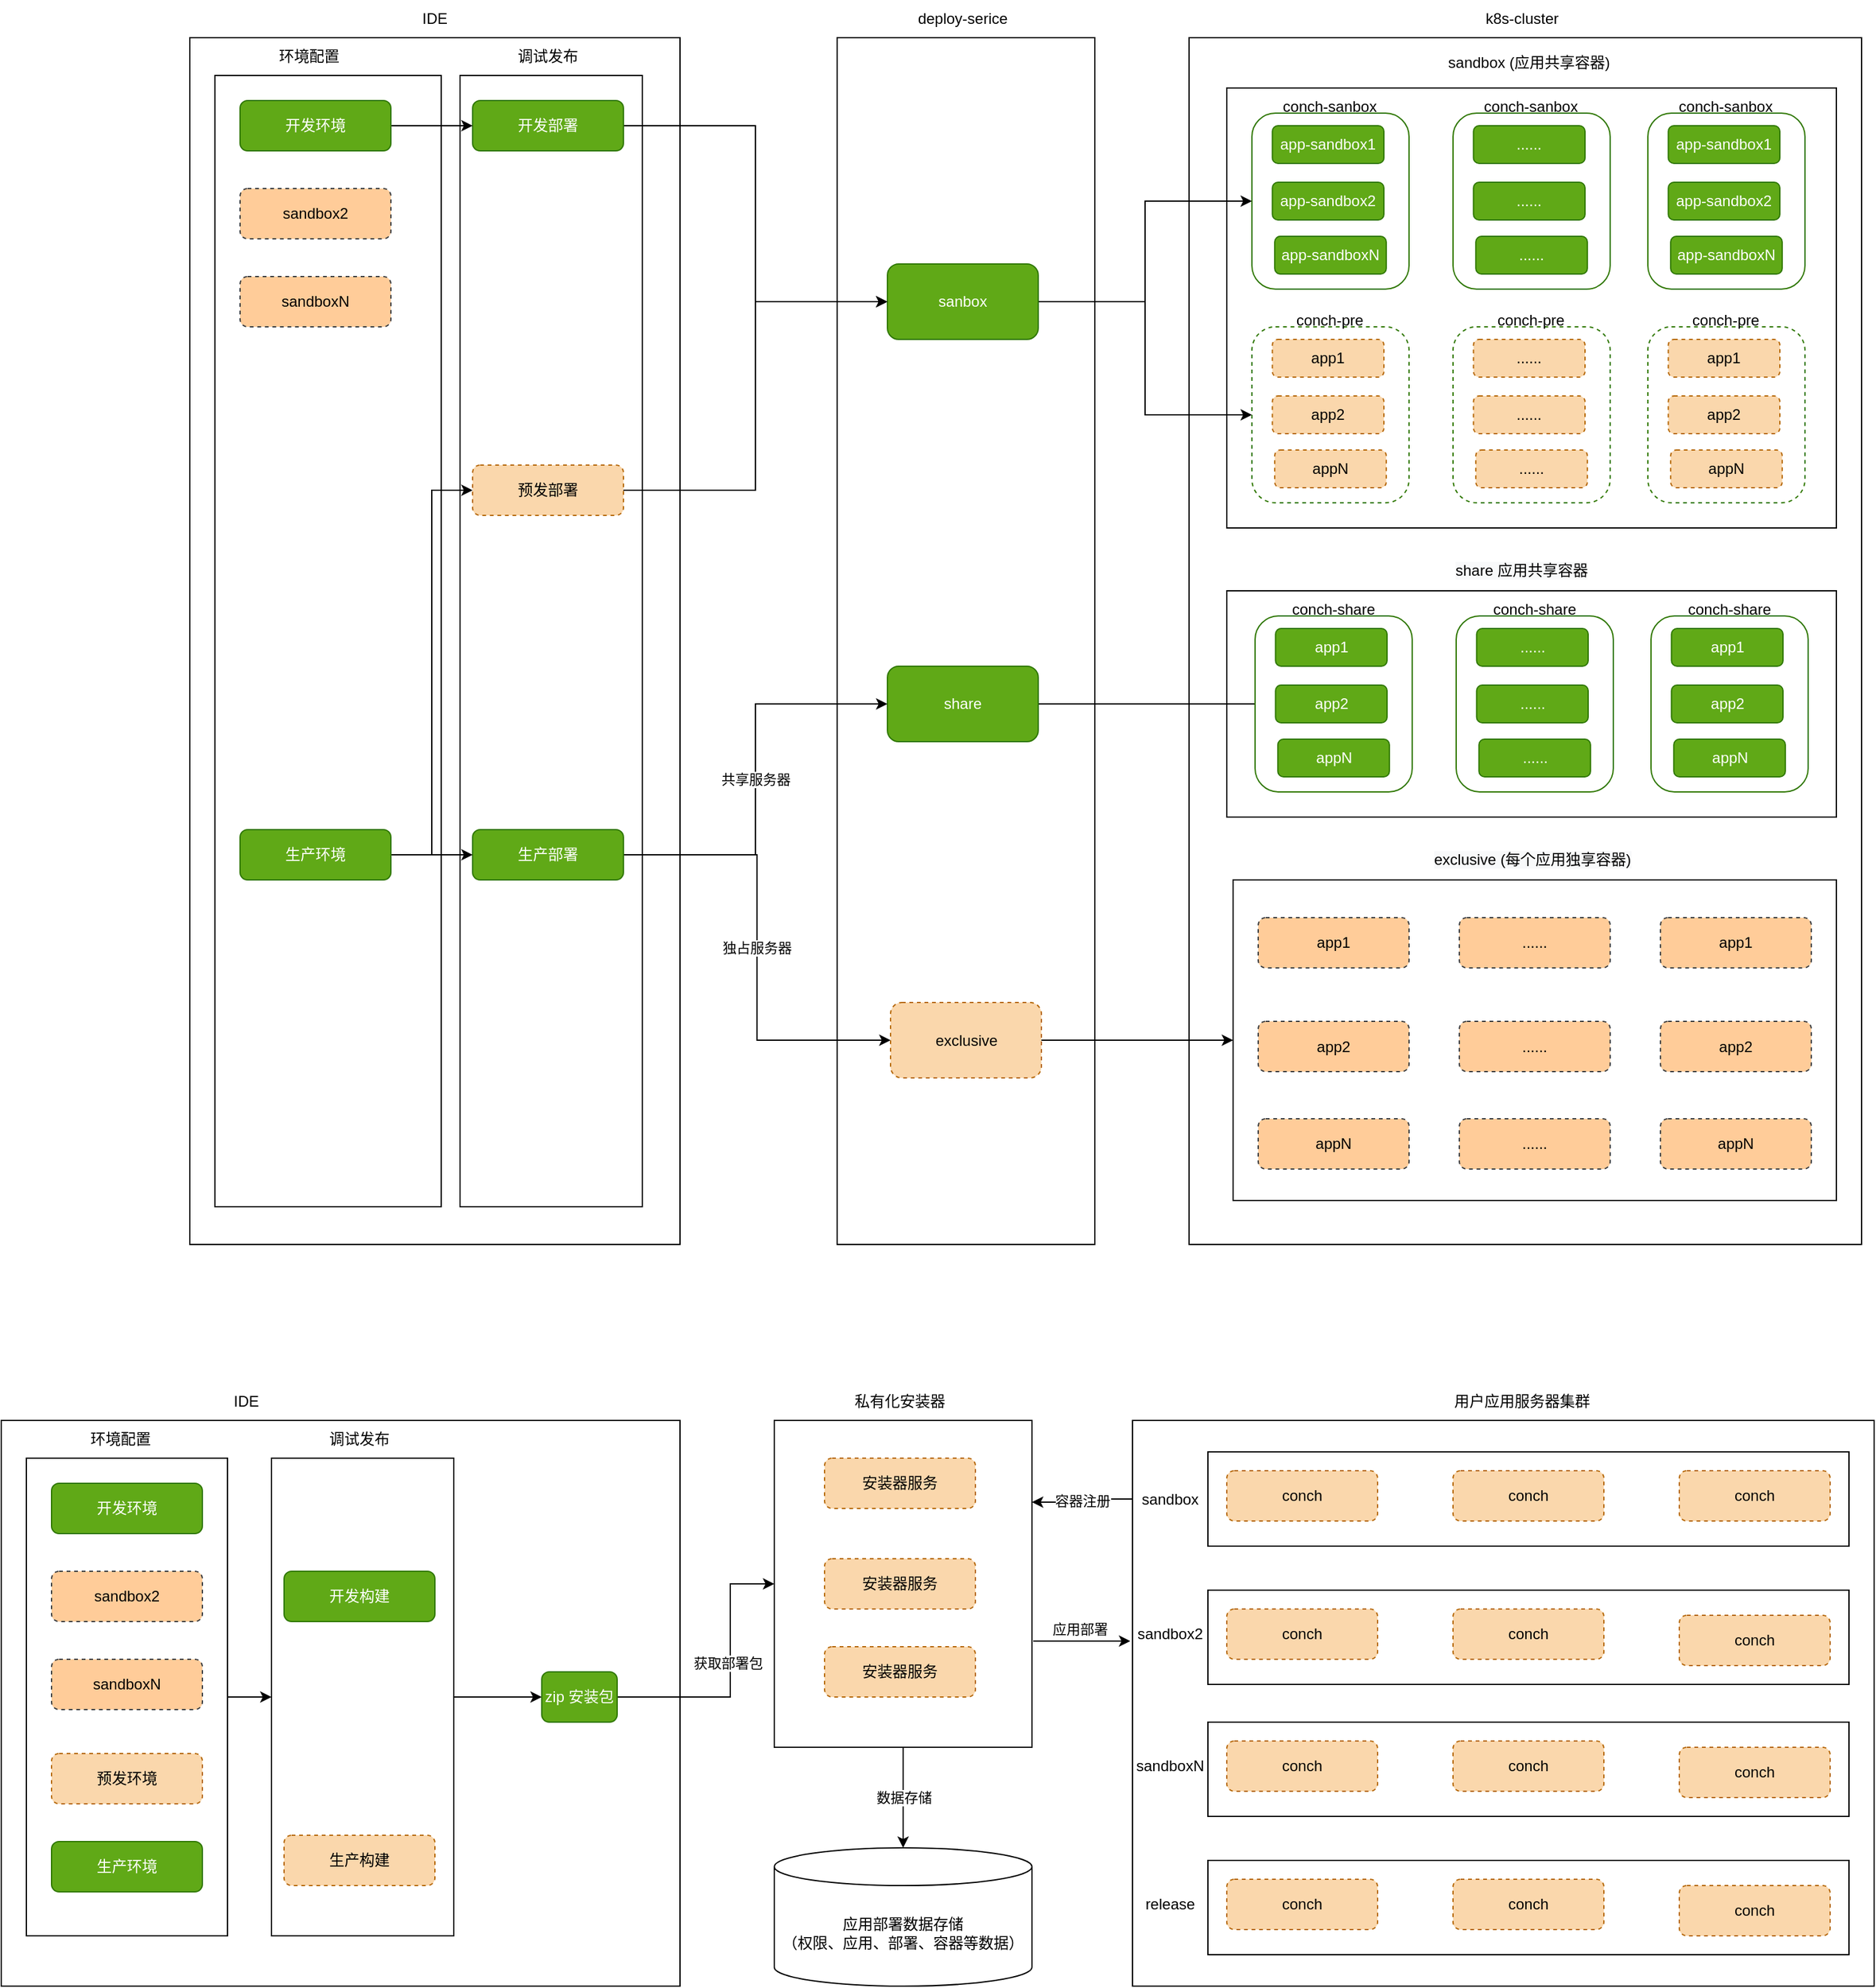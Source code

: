 <mxfile version="17.4.4" type="github">
  <diagram id="JbQxJkkLLPl125m9ytiG" name="第 1 页">
    <mxGraphModel dx="2066" dy="1154" grid="1" gridSize="10" guides="1" tooltips="1" connect="1" arrows="1" fold="1" page="1" pageScale="1" pageWidth="2339" pageHeight="3300" math="0" shadow="0">
      <root>
        <mxCell id="0" />
        <mxCell id="1" parent="0" />
        <mxCell id="aSiUqHWqFGhoxESpsvya-82" value="" style="rounded=0;whiteSpace=wrap;html=1;" vertex="1" parent="1">
          <mxGeometry x="340" y="1240" width="540" height="450" as="geometry" />
        </mxCell>
        <mxCell id="aSiUqHWqFGhoxESpsvya-84" value="" style="rounded=0;whiteSpace=wrap;html=1;" vertex="1" parent="1">
          <mxGeometry x="1240" y="1240" width="590" height="450" as="geometry" />
        </mxCell>
        <mxCell id="aSiUqHWqFGhoxESpsvya-149" value="" style="rounded=0;whiteSpace=wrap;html=1;strokeColor=#000000;" vertex="1" parent="1">
          <mxGeometry x="1300" y="1375" width="510" height="75" as="geometry" />
        </mxCell>
        <mxCell id="aSiUqHWqFGhoxESpsvya-148" value="" style="rounded=0;whiteSpace=wrap;html=1;strokeColor=#000000;" vertex="1" parent="1">
          <mxGeometry x="1300" y="1265" width="510" height="75" as="geometry" />
        </mxCell>
        <mxCell id="aSiUqHWqFGhoxESpsvya-60" value="" style="rounded=0;whiteSpace=wrap;html=1;" vertex="1" parent="1">
          <mxGeometry x="490" y="140" width="390" height="960" as="geometry" />
        </mxCell>
        <mxCell id="aSiUqHWqFGhoxESpsvya-67" value="" style="rounded=0;whiteSpace=wrap;html=1;strokeColor=#000000;" vertex="1" parent="1">
          <mxGeometry x="705" y="170" width="145" height="900" as="geometry" />
        </mxCell>
        <mxCell id="aSiUqHWqFGhoxESpsvya-35" value="" style="rounded=0;whiteSpace=wrap;html=1;" vertex="1" parent="1">
          <mxGeometry x="1285" y="140" width="535" height="960" as="geometry" />
        </mxCell>
        <mxCell id="aSiUqHWqFGhoxESpsvya-4" value="" style="rounded=0;whiteSpace=wrap;html=1;" vertex="1" parent="1">
          <mxGeometry x="1315" y="180" width="485" height="350" as="geometry" />
        </mxCell>
        <mxCell id="aSiUqHWqFGhoxESpsvya-5" value="" style="rounded=0;whiteSpace=wrap;html=1;" vertex="1" parent="1">
          <mxGeometry x="1315" y="580" width="485" height="180" as="geometry" />
        </mxCell>
        <mxCell id="aSiUqHWqFGhoxESpsvya-7" value="" style="rounded=1;whiteSpace=wrap;html=1;fillColor=#FFFFFF;fontColor=#ffffff;strokeColor=#2D7600;" vertex="1" parent="1">
          <mxGeometry x="1335" y="200" width="125" height="140" as="geometry" />
        </mxCell>
        <mxCell id="aSiUqHWqFGhoxESpsvya-22" value="" style="rounded=0;whiteSpace=wrap;html=1;" vertex="1" parent="1">
          <mxGeometry x="1320.02" y="810" width="480" height="255" as="geometry" />
        </mxCell>
        <mxCell id="aSiUqHWqFGhoxESpsvya-23" value="app1" style="rounded=1;whiteSpace=wrap;html=1;fillColor=#ffcc99;strokeColor=#36393d;dashed=1;" vertex="1" parent="1">
          <mxGeometry x="1340.02" y="840" width="120" height="40" as="geometry" />
        </mxCell>
        <mxCell id="aSiUqHWqFGhoxESpsvya-24" value="......" style="rounded=1;whiteSpace=wrap;html=1;fillColor=#ffcc99;strokeColor=#36393d;dashed=1;" vertex="1" parent="1">
          <mxGeometry x="1500.02" y="840" width="120" height="40" as="geometry" />
        </mxCell>
        <mxCell id="aSiUqHWqFGhoxESpsvya-25" value="app1" style="rounded=1;whiteSpace=wrap;html=1;fillColor=#ffcc99;strokeColor=#36393d;dashed=1;" vertex="1" parent="1">
          <mxGeometry x="1660.02" y="840" width="120" height="40" as="geometry" />
        </mxCell>
        <mxCell id="aSiUqHWqFGhoxESpsvya-26" value="app2" style="rounded=1;whiteSpace=wrap;html=1;fillColor=#ffcc99;strokeColor=#36393d;dashed=1;" vertex="1" parent="1">
          <mxGeometry x="1340.02" y="922.5" width="120" height="40" as="geometry" />
        </mxCell>
        <mxCell id="aSiUqHWqFGhoxESpsvya-27" value="......" style="rounded=1;whiteSpace=wrap;html=1;fillColor=#ffcc99;strokeColor=#36393d;dashed=1;" vertex="1" parent="1">
          <mxGeometry x="1500.02" y="922.5" width="120" height="40" as="geometry" />
        </mxCell>
        <mxCell id="aSiUqHWqFGhoxESpsvya-28" value="app2" style="rounded=1;whiteSpace=wrap;html=1;fillColor=#ffcc99;strokeColor=#36393d;dashed=1;" vertex="1" parent="1">
          <mxGeometry x="1660.02" y="922.5" width="120" height="40" as="geometry" />
        </mxCell>
        <mxCell id="aSiUqHWqFGhoxESpsvya-29" value="appN" style="rounded=1;whiteSpace=wrap;html=1;fillColor=#ffcc99;strokeColor=#36393d;dashed=1;" vertex="1" parent="1">
          <mxGeometry x="1340.02" y="1000" width="120" height="40" as="geometry" />
        </mxCell>
        <mxCell id="aSiUqHWqFGhoxESpsvya-30" value="......" style="rounded=1;whiteSpace=wrap;html=1;fillColor=#ffcc99;strokeColor=#36393d;dashed=1;" vertex="1" parent="1">
          <mxGeometry x="1500.02" y="1000" width="120" height="40" as="geometry" />
        </mxCell>
        <mxCell id="aSiUqHWqFGhoxESpsvya-31" value="appN" style="rounded=1;whiteSpace=wrap;html=1;fillColor=#ffcc99;strokeColor=#36393d;dashed=1;" vertex="1" parent="1">
          <mxGeometry x="1660.02" y="1000" width="120" height="40" as="geometry" />
        </mxCell>
        <mxCell id="aSiUqHWqFGhoxESpsvya-32" value="sandbox (应用共享容器)" style="text;html=1;strokeColor=none;fillColor=none;align=center;verticalAlign=middle;whiteSpace=wrap;rounded=0;" vertex="1" parent="1">
          <mxGeometry x="1483.13" y="150" width="145" height="20" as="geometry" />
        </mxCell>
        <mxCell id="aSiUqHWqFGhoxESpsvya-33" value="&lt;span style=&quot;color: rgb(0 , 0 , 0) ; font-family: &amp;#34;helvetica&amp;#34; ; font-size: 12px ; font-style: normal ; font-weight: 400 ; letter-spacing: normal ; text-align: center ; text-indent: 0px ; text-transform: none ; word-spacing: 0px ; background-color: rgb(248 , 249 , 250) ; display: inline ; float: none&quot;&gt;share 应用共享容器&lt;/span&gt;" style="text;whiteSpace=wrap;html=1;" vertex="1" parent="1">
          <mxGeometry x="1495" y="550" width="120" height="30" as="geometry" />
        </mxCell>
        <mxCell id="aSiUqHWqFGhoxESpsvya-34" value="&lt;span style=&quot;color: rgb(0 , 0 , 0) ; font-family: &amp;#34;helvetica&amp;#34; ; font-size: 12px ; font-style: normal ; font-weight: 400 ; letter-spacing: normal ; text-align: center ; text-indent: 0px ; text-transform: none ; word-spacing: 0px ; background-color: rgb(248 , 249 , 250) ; display: inline ; float: none&quot;&gt;exclusive (每个应用独享容器)&lt;/span&gt;" style="text;whiteSpace=wrap;html=1;" vertex="1" parent="1">
          <mxGeometry x="1478.15" y="780" width="159.98" height="20" as="geometry" />
        </mxCell>
        <mxCell id="aSiUqHWqFGhoxESpsvya-37" value="k8s-cluster" style="text;html=1;strokeColor=none;fillColor=none;align=center;verticalAlign=middle;whiteSpace=wrap;rounded=0;" vertex="1" parent="1">
          <mxGeometry x="1500" y="110" width="100" height="30" as="geometry" />
        </mxCell>
        <mxCell id="aSiUqHWqFGhoxESpsvya-38" value="" style="rounded=0;whiteSpace=wrap;html=1;" vertex="1" parent="1">
          <mxGeometry x="1005" y="140" width="205" height="960" as="geometry" />
        </mxCell>
        <mxCell id="aSiUqHWqFGhoxESpsvya-196" style="edgeStyle=orthogonalEdgeStyle;rounded=0;orthogonalLoop=1;jettySize=auto;html=1;exitX=1;exitY=0.5;exitDx=0;exitDy=0;strokeColor=#000000;strokeWidth=1;" edge="1" parent="1" source="aSiUqHWqFGhoxESpsvya-39" target="aSiUqHWqFGhoxESpsvya-7">
          <mxGeometry relative="1" as="geometry" />
        </mxCell>
        <mxCell id="aSiUqHWqFGhoxESpsvya-230" style="edgeStyle=orthogonalEdgeStyle;rounded=0;orthogonalLoop=1;jettySize=auto;html=1;exitX=1;exitY=0.5;exitDx=0;exitDy=0;entryX=0;entryY=0.5;entryDx=0;entryDy=0;strokeColor=#000000;strokeWidth=1;" edge="1" parent="1" source="aSiUqHWqFGhoxESpsvya-39" target="aSiUqHWqFGhoxESpsvya-198">
          <mxGeometry relative="1" as="geometry" />
        </mxCell>
        <mxCell id="aSiUqHWqFGhoxESpsvya-39" value="sanbox" style="rounded=1;whiteSpace=wrap;html=1;fillColor=#60a917;fontColor=#ffffff;strokeColor=#2D7600;" vertex="1" parent="1">
          <mxGeometry x="1045" y="320" width="120" height="60" as="geometry" />
        </mxCell>
        <mxCell id="aSiUqHWqFGhoxESpsvya-229" style="edgeStyle=orthogonalEdgeStyle;rounded=0;orthogonalLoop=1;jettySize=auto;html=1;exitX=1;exitY=0.5;exitDx=0;exitDy=0;entryX=0;entryY=0.5;entryDx=0;entryDy=0;strokeColor=#000000;strokeWidth=1;" edge="1" parent="1" source="aSiUqHWqFGhoxESpsvya-41" target="aSiUqHWqFGhoxESpsvya-215">
          <mxGeometry relative="1" as="geometry" />
        </mxCell>
        <mxCell id="aSiUqHWqFGhoxESpsvya-41" value="share" style="rounded=1;whiteSpace=wrap;html=1;fillColor=#60a917;fontColor=#ffffff;strokeColor=#2D7600;" vertex="1" parent="1">
          <mxGeometry x="1045" y="640" width="120" height="60" as="geometry" />
        </mxCell>
        <mxCell id="aSiUqHWqFGhoxESpsvya-228" style="edgeStyle=orthogonalEdgeStyle;rounded=0;orthogonalLoop=1;jettySize=auto;html=1;exitX=1;exitY=0.5;exitDx=0;exitDy=0;entryX=0;entryY=0.5;entryDx=0;entryDy=0;strokeColor=#000000;strokeWidth=1;" edge="1" parent="1" source="aSiUqHWqFGhoxESpsvya-42" target="aSiUqHWqFGhoxESpsvya-22">
          <mxGeometry relative="1" as="geometry" />
        </mxCell>
        <mxCell id="aSiUqHWqFGhoxESpsvya-42" value="exclusive" style="rounded=1;whiteSpace=wrap;html=1;fillColor=#fad7ac;strokeColor=#b46504;dashed=1;" vertex="1" parent="1">
          <mxGeometry x="1047.5" y="907.5" width="120" height="60" as="geometry" />
        </mxCell>
        <mxCell id="aSiUqHWqFGhoxESpsvya-43" value="deploy-serice" style="text;html=1;strokeColor=none;fillColor=none;align=center;verticalAlign=middle;whiteSpace=wrap;rounded=0;" vertex="1" parent="1">
          <mxGeometry x="1055" y="110" width="100" height="30" as="geometry" />
        </mxCell>
        <mxCell id="aSiUqHWqFGhoxESpsvya-56" style="edgeStyle=orthogonalEdgeStyle;rounded=0;orthogonalLoop=1;jettySize=auto;html=1;exitX=1;exitY=0.5;exitDx=0;exitDy=0;entryX=0;entryY=0.5;entryDx=0;entryDy=0;fillColor=#60a917;strokeColor=#000000;strokeWidth=1;" edge="1" parent="1" source="aSiUqHWqFGhoxESpsvya-50" target="aSiUqHWqFGhoxESpsvya-39">
          <mxGeometry relative="1" as="geometry" />
        </mxCell>
        <mxCell id="aSiUqHWqFGhoxESpsvya-50" value="开发部署" style="rounded=1;whiteSpace=wrap;html=1;fillColor=#60a917;fontColor=#ffffff;strokeColor=#2D7600;" vertex="1" parent="1">
          <mxGeometry x="715" y="190" width="120" height="40" as="geometry" />
        </mxCell>
        <mxCell id="aSiUqHWqFGhoxESpsvya-57" style="edgeStyle=orthogonalEdgeStyle;rounded=0;orthogonalLoop=1;jettySize=auto;html=1;exitX=1;exitY=0.5;exitDx=0;exitDy=0;entryX=0;entryY=0.5;entryDx=0;entryDy=0;strokeColor=#000000;strokeWidth=1;" edge="1" parent="1" source="aSiUqHWqFGhoxESpsvya-53" target="aSiUqHWqFGhoxESpsvya-39">
          <mxGeometry relative="1" as="geometry" />
        </mxCell>
        <mxCell id="aSiUqHWqFGhoxESpsvya-53" value="预发部署" style="rounded=1;whiteSpace=wrap;html=1;fillColor=#fad7ac;strokeColor=#b46504;dashed=1;" vertex="1" parent="1">
          <mxGeometry x="715" y="480" width="120" height="40" as="geometry" />
        </mxCell>
        <mxCell id="aSiUqHWqFGhoxESpsvya-231" value="独占服务器" style="edgeStyle=orthogonalEdgeStyle;rounded=0;orthogonalLoop=1;jettySize=auto;html=1;exitX=1;exitY=0.5;exitDx=0;exitDy=0;entryX=0;entryY=0.5;entryDx=0;entryDy=0;strokeColor=#000000;strokeWidth=1;" edge="1" parent="1" source="aSiUqHWqFGhoxESpsvya-54" target="aSiUqHWqFGhoxESpsvya-42">
          <mxGeometry relative="1" as="geometry" />
        </mxCell>
        <mxCell id="aSiUqHWqFGhoxESpsvya-232" value="共享服务器" style="edgeStyle=orthogonalEdgeStyle;rounded=0;orthogonalLoop=1;jettySize=auto;html=1;exitX=1;exitY=0.5;exitDx=0;exitDy=0;entryX=0;entryY=0.5;entryDx=0;entryDy=0;strokeColor=#000000;strokeWidth=1;" edge="1" parent="1" source="aSiUqHWqFGhoxESpsvya-54" target="aSiUqHWqFGhoxESpsvya-41">
          <mxGeometry relative="1" as="geometry" />
        </mxCell>
        <mxCell id="aSiUqHWqFGhoxESpsvya-54" value="生产部署" style="rounded=1;whiteSpace=wrap;html=1;fillColor=#60a917;fontColor=#ffffff;strokeColor=#2D7600;" vertex="1" parent="1">
          <mxGeometry x="715" y="770" width="120" height="40" as="geometry" />
        </mxCell>
        <mxCell id="aSiUqHWqFGhoxESpsvya-61" value="IDE" style="text;html=1;strokeColor=none;fillColor=none;align=center;verticalAlign=middle;whiteSpace=wrap;rounded=0;" vertex="1" parent="1">
          <mxGeometry x="635" y="110" width="100" height="30" as="geometry" />
        </mxCell>
        <mxCell id="aSiUqHWqFGhoxESpsvya-68" value="" style="rounded=0;whiteSpace=wrap;html=1;strokeColor=#000000;" vertex="1" parent="1">
          <mxGeometry x="510" y="170" width="180" height="900" as="geometry" />
        </mxCell>
        <mxCell id="aSiUqHWqFGhoxESpsvya-235" style="edgeStyle=orthogonalEdgeStyle;rounded=0;orthogonalLoop=1;jettySize=auto;html=1;exitX=1;exitY=0.5;exitDx=0;exitDy=0;entryX=0;entryY=0.5;entryDx=0;entryDy=0;strokeColor=#000000;strokeWidth=1;" edge="1" parent="1" source="aSiUqHWqFGhoxESpsvya-69" target="aSiUqHWqFGhoxESpsvya-50">
          <mxGeometry relative="1" as="geometry" />
        </mxCell>
        <mxCell id="aSiUqHWqFGhoxESpsvya-69" value="开发环境" style="rounded=1;whiteSpace=wrap;html=1;fillColor=#60a917;fontColor=#ffffff;strokeColor=#2D7600;" vertex="1" parent="1">
          <mxGeometry x="530" y="190" width="120" height="40" as="geometry" />
        </mxCell>
        <mxCell id="aSiUqHWqFGhoxESpsvya-70" value="sandbox2" style="rounded=1;whiteSpace=wrap;html=1;dashed=1;fillColor=#ffcc99;strokeColor=#36393d;" vertex="1" parent="1">
          <mxGeometry x="530" y="260" width="120" height="40" as="geometry" />
        </mxCell>
        <mxCell id="aSiUqHWqFGhoxESpsvya-72" value="sandboxN" style="rounded=1;whiteSpace=wrap;html=1;dashed=1;fillColor=#ffcc99;strokeColor=#36393d;" vertex="1" parent="1">
          <mxGeometry x="530" y="330" width="120" height="40" as="geometry" />
        </mxCell>
        <mxCell id="aSiUqHWqFGhoxESpsvya-73" value="环境配置" style="text;html=1;strokeColor=none;fillColor=none;align=center;verticalAlign=middle;whiteSpace=wrap;rounded=0;" vertex="1" parent="1">
          <mxGeometry x="555" y="140" width="60" height="30" as="geometry" />
        </mxCell>
        <mxCell id="aSiUqHWqFGhoxESpsvya-74" value="调试发布" style="text;html=1;strokeColor=none;fillColor=none;align=center;verticalAlign=middle;whiteSpace=wrap;rounded=0;" vertex="1" parent="1">
          <mxGeometry x="745" y="140" width="60" height="30" as="geometry" />
        </mxCell>
        <mxCell id="aSiUqHWqFGhoxESpsvya-233" style="edgeStyle=orthogonalEdgeStyle;rounded=0;orthogonalLoop=1;jettySize=auto;html=1;exitX=1;exitY=0.5;exitDx=0;exitDy=0;strokeColor=#000000;strokeWidth=1;" edge="1" parent="1" source="aSiUqHWqFGhoxESpsvya-76" target="aSiUqHWqFGhoxESpsvya-54">
          <mxGeometry relative="1" as="geometry" />
        </mxCell>
        <mxCell id="aSiUqHWqFGhoxESpsvya-239" style="edgeStyle=orthogonalEdgeStyle;rounded=0;orthogonalLoop=1;jettySize=auto;html=1;exitX=1;exitY=0.5;exitDx=0;exitDy=0;entryX=0;entryY=0.5;entryDx=0;entryDy=0;strokeColor=#000000;strokeWidth=1;" edge="1" parent="1" source="aSiUqHWqFGhoxESpsvya-76" target="aSiUqHWqFGhoxESpsvya-53">
          <mxGeometry relative="1" as="geometry" />
        </mxCell>
        <mxCell id="aSiUqHWqFGhoxESpsvya-76" value="生产环境" style="rounded=1;whiteSpace=wrap;html=1;fillColor=#60a917;fontColor=#ffffff;strokeColor=#2D7600;" vertex="1" parent="1">
          <mxGeometry x="530" y="770" width="120" height="40" as="geometry" />
        </mxCell>
        <mxCell id="aSiUqHWqFGhoxESpsvya-160" style="edgeStyle=orthogonalEdgeStyle;rounded=0;orthogonalLoop=1;jettySize=auto;html=1;exitX=1;exitY=0.5;exitDx=0;exitDy=0;strokeColor=#000000;strokeWidth=1;" edge="1" parent="1" source="aSiUqHWqFGhoxESpsvya-177" target="aSiUqHWqFGhoxESpsvya-113">
          <mxGeometry relative="1" as="geometry">
            <Array as="points">
              <mxPoint x="920" y="1460" />
              <mxPoint x="920" y="1370" />
            </Array>
          </mxGeometry>
        </mxCell>
        <mxCell id="aSiUqHWqFGhoxESpsvya-161" value="获取部署包" style="edgeLabel;html=1;align=center;verticalAlign=middle;resizable=0;points=[];" vertex="1" connectable="0" parent="aSiUqHWqFGhoxESpsvya-160">
          <mxGeometry x="0.103" y="3" relative="1" as="geometry">
            <mxPoint x="1" y="1" as="offset" />
          </mxGeometry>
        </mxCell>
        <mxCell id="aSiUqHWqFGhoxESpsvya-178" style="edgeStyle=orthogonalEdgeStyle;rounded=0;orthogonalLoop=1;jettySize=auto;html=1;exitX=1;exitY=0.5;exitDx=0;exitDy=0;entryX=0;entryY=0.5;entryDx=0;entryDy=0;strokeColor=#000000;strokeWidth=1;" edge="1" parent="1" source="aSiUqHWqFGhoxESpsvya-83" target="aSiUqHWqFGhoxESpsvya-177">
          <mxGeometry relative="1" as="geometry" />
        </mxCell>
        <mxCell id="aSiUqHWqFGhoxESpsvya-83" value="" style="rounded=0;whiteSpace=wrap;html=1;strokeColor=#000000;" vertex="1" parent="1">
          <mxGeometry x="555" y="1270" width="145" height="380" as="geometry" />
        </mxCell>
        <mxCell id="aSiUqHWqFGhoxESpsvya-112" value="用户应用服务器集群" style="text;html=1;strokeColor=none;fillColor=none;align=center;verticalAlign=middle;whiteSpace=wrap;rounded=0;" vertex="1" parent="1">
          <mxGeometry x="1490" y="1210" width="120" height="30" as="geometry" />
        </mxCell>
        <mxCell id="aSiUqHWqFGhoxESpsvya-157" style="edgeStyle=orthogonalEdgeStyle;rounded=0;orthogonalLoop=1;jettySize=auto;html=1;entryX=-0.003;entryY=0.39;entryDx=0;entryDy=0;entryPerimeter=0;strokeColor=#000000;strokeWidth=1;exitX=1.005;exitY=0.675;exitDx=0;exitDy=0;exitPerimeter=0;" edge="1" parent="1" source="aSiUqHWqFGhoxESpsvya-113" target="aSiUqHWqFGhoxESpsvya-84">
          <mxGeometry relative="1" as="geometry">
            <mxPoint x="1170" y="1416" as="sourcePoint" />
          </mxGeometry>
        </mxCell>
        <mxCell id="aSiUqHWqFGhoxESpsvya-158" value="应用部署" style="edgeLabel;html=1;align=center;verticalAlign=middle;resizable=0;points=[];" vertex="1" connectable="0" parent="aSiUqHWqFGhoxESpsvya-157">
          <mxGeometry x="-0.054" y="1" relative="1" as="geometry">
            <mxPoint y="-9" as="offset" />
          </mxGeometry>
        </mxCell>
        <mxCell id="aSiUqHWqFGhoxESpsvya-159" value="数据存储" style="edgeStyle=orthogonalEdgeStyle;rounded=0;orthogonalLoop=1;jettySize=auto;html=1;exitX=0.5;exitY=1;exitDx=0;exitDy=0;strokeColor=#000000;strokeWidth=1;" edge="1" parent="1" source="aSiUqHWqFGhoxESpsvya-113" target="aSiUqHWqFGhoxESpsvya-152">
          <mxGeometry relative="1" as="geometry" />
        </mxCell>
        <mxCell id="aSiUqHWqFGhoxESpsvya-113" value="" style="rounded=0;whiteSpace=wrap;html=1;" vertex="1" parent="1">
          <mxGeometry x="955" y="1240" width="205" height="260" as="geometry" />
        </mxCell>
        <mxCell id="aSiUqHWqFGhoxESpsvya-121" value="私有化安装器" style="text;html=1;strokeColor=none;fillColor=none;align=center;verticalAlign=middle;whiteSpace=wrap;rounded=0;" vertex="1" parent="1">
          <mxGeometry x="1005" y="1210" width="100" height="30" as="geometry" />
        </mxCell>
        <mxCell id="aSiUqHWqFGhoxESpsvya-123" value="开发构建" style="rounded=1;whiteSpace=wrap;html=1;fillColor=#60a917;fontColor=#ffffff;strokeColor=#2D7600;" vertex="1" parent="1">
          <mxGeometry x="565" y="1360" width="120" height="40" as="geometry" />
        </mxCell>
        <mxCell id="aSiUqHWqFGhoxESpsvya-125" value="生产构建" style="rounded=1;whiteSpace=wrap;html=1;fillColor=#fad7ac;strokeColor=#b46504;dashed=1;" vertex="1" parent="1">
          <mxGeometry x="565" y="1570" width="120" height="40" as="geometry" />
        </mxCell>
        <mxCell id="aSiUqHWqFGhoxESpsvya-131" value="IDE" style="text;html=1;strokeColor=none;fillColor=none;align=center;verticalAlign=middle;whiteSpace=wrap;rounded=0;" vertex="1" parent="1">
          <mxGeometry x="485" y="1210" width="100" height="30" as="geometry" />
        </mxCell>
        <mxCell id="aSiUqHWqFGhoxESpsvya-132" style="edgeStyle=orthogonalEdgeStyle;rounded=0;orthogonalLoop=1;jettySize=auto;html=1;exitX=1;exitY=0.5;exitDx=0;exitDy=0;entryX=0;entryY=0.5;entryDx=0;entryDy=0;strokeColor=#000000;strokeWidth=1;" edge="1" parent="1" source="aSiUqHWqFGhoxESpsvya-133" target="aSiUqHWqFGhoxESpsvya-83">
          <mxGeometry relative="1" as="geometry" />
        </mxCell>
        <mxCell id="aSiUqHWqFGhoxESpsvya-133" value="" style="rounded=0;whiteSpace=wrap;html=1;strokeColor=#000000;" vertex="1" parent="1">
          <mxGeometry x="360" y="1270" width="160" height="380" as="geometry" />
        </mxCell>
        <mxCell id="aSiUqHWqFGhoxESpsvya-134" value="开发环境" style="rounded=1;whiteSpace=wrap;html=1;fillColor=#60a917;fontColor=#ffffff;strokeColor=#2D7600;" vertex="1" parent="1">
          <mxGeometry x="380" y="1290" width="120" height="40" as="geometry" />
        </mxCell>
        <mxCell id="aSiUqHWqFGhoxESpsvya-135" value="sandbox2" style="rounded=1;whiteSpace=wrap;html=1;dashed=1;fillColor=#ffcc99;strokeColor=#36393d;" vertex="1" parent="1">
          <mxGeometry x="380" y="1360" width="120" height="40" as="geometry" />
        </mxCell>
        <mxCell id="aSiUqHWqFGhoxESpsvya-136" value="sandboxN" style="rounded=1;whiteSpace=wrap;html=1;dashed=1;fillColor=#ffcc99;strokeColor=#36393d;" vertex="1" parent="1">
          <mxGeometry x="380" y="1430" width="120" height="40" as="geometry" />
        </mxCell>
        <mxCell id="aSiUqHWqFGhoxESpsvya-137" value="环境配置" style="text;html=1;strokeColor=none;fillColor=none;align=center;verticalAlign=middle;whiteSpace=wrap;rounded=0;" vertex="1" parent="1">
          <mxGeometry x="405" y="1240" width="60" height="30" as="geometry" />
        </mxCell>
        <mxCell id="aSiUqHWqFGhoxESpsvya-138" value="调试发布" style="text;html=1;strokeColor=none;fillColor=none;align=center;verticalAlign=middle;whiteSpace=wrap;rounded=0;" vertex="1" parent="1">
          <mxGeometry x="595" y="1240" width="60" height="30" as="geometry" />
        </mxCell>
        <mxCell id="aSiUqHWqFGhoxESpsvya-139" value="预发环境" style="rounded=1;whiteSpace=wrap;html=1;fillColor=#fad7ac;strokeColor=#b46504;dashed=1;" vertex="1" parent="1">
          <mxGeometry x="380" y="1505" width="120" height="40" as="geometry" />
        </mxCell>
        <mxCell id="aSiUqHWqFGhoxESpsvya-141" value="conch" style="rounded=1;whiteSpace=wrap;html=1;fillColor=#fad7ac;strokeColor=#b46504;dashed=1;" vertex="1" parent="1">
          <mxGeometry x="1675" y="1280" width="120" height="40" as="geometry" />
        </mxCell>
        <mxCell id="aSiUqHWqFGhoxESpsvya-142" value="conch" style="rounded=1;whiteSpace=wrap;html=1;fillColor=#fad7ac;strokeColor=#b46504;dashed=1;" vertex="1" parent="1">
          <mxGeometry x="1315" y="1390" width="120" height="40" as="geometry" />
        </mxCell>
        <mxCell id="aSiUqHWqFGhoxESpsvya-143" value="conch" style="rounded=1;whiteSpace=wrap;html=1;fillColor=#fad7ac;strokeColor=#b46504;dashed=1;" vertex="1" parent="1">
          <mxGeometry x="1495" y="1390" width="120" height="40" as="geometry" />
        </mxCell>
        <mxCell id="aSiUqHWqFGhoxESpsvya-144" value="conch" style="rounded=1;whiteSpace=wrap;html=1;fillColor=#fad7ac;strokeColor=#b46504;dashed=1;" vertex="1" parent="1">
          <mxGeometry x="1315" y="1280" width="120" height="40" as="geometry" />
        </mxCell>
        <mxCell id="aSiUqHWqFGhoxESpsvya-145" value="conch" style="rounded=1;whiteSpace=wrap;html=1;fillColor=#fad7ac;strokeColor=#b46504;dashed=1;" vertex="1" parent="1">
          <mxGeometry x="1495" y="1280" width="120" height="40" as="geometry" />
        </mxCell>
        <mxCell id="aSiUqHWqFGhoxESpsvya-147" value="生产环境" style="rounded=1;whiteSpace=wrap;html=1;fillColor=#60a917;fontColor=#ffffff;strokeColor=#2D7600;" vertex="1" parent="1">
          <mxGeometry x="380" y="1575" width="120" height="40" as="geometry" />
        </mxCell>
        <mxCell id="aSiUqHWqFGhoxESpsvya-156" value="容器注册" style="edgeStyle=orthogonalEdgeStyle;rounded=0;orthogonalLoop=1;jettySize=auto;html=1;exitX=0;exitY=0.5;exitDx=0;exitDy=0;entryX=1;entryY=0.25;entryDx=0;entryDy=0;strokeColor=#000000;strokeWidth=1;" edge="1" parent="1" source="aSiUqHWqFGhoxESpsvya-150" target="aSiUqHWqFGhoxESpsvya-113">
          <mxGeometry relative="1" as="geometry" />
        </mxCell>
        <mxCell id="aSiUqHWqFGhoxESpsvya-150" value="sandbox" style="text;html=1;strokeColor=none;fillColor=none;align=center;verticalAlign=middle;whiteSpace=wrap;rounded=0;" vertex="1" parent="1">
          <mxGeometry x="1240" y="1287.5" width="60" height="30" as="geometry" />
        </mxCell>
        <mxCell id="aSiUqHWqFGhoxESpsvya-151" value="sandbox2" style="text;html=1;strokeColor=none;fillColor=none;align=center;verticalAlign=middle;whiteSpace=wrap;rounded=0;" vertex="1" parent="1">
          <mxGeometry x="1240" y="1395" width="60" height="30" as="geometry" />
        </mxCell>
        <mxCell id="aSiUqHWqFGhoxESpsvya-152" value="应用部署数据存储&lt;br&gt;（权限、应用、部署、容器等数据）" style="shape=cylinder3;whiteSpace=wrap;html=1;boundedLbl=1;backgroundOutline=1;size=15;strokeColor=#000000;" vertex="1" parent="1">
          <mxGeometry x="955" y="1580" width="205" height="110" as="geometry" />
        </mxCell>
        <mxCell id="aSiUqHWqFGhoxESpsvya-163" value="安装器服务" style="rounded=1;whiteSpace=wrap;html=1;fillColor=#fad7ac;strokeColor=#b46504;dashed=1;" vertex="1" parent="1">
          <mxGeometry x="995" y="1270" width="120" height="40" as="geometry" />
        </mxCell>
        <mxCell id="aSiUqHWqFGhoxESpsvya-164" value="安装器服务" style="rounded=1;whiteSpace=wrap;html=1;fillColor=#fad7ac;strokeColor=#b46504;dashed=1;" vertex="1" parent="1">
          <mxGeometry x="995" y="1350" width="120" height="40" as="geometry" />
        </mxCell>
        <mxCell id="aSiUqHWqFGhoxESpsvya-165" value="安装器服务" style="rounded=1;whiteSpace=wrap;html=1;fillColor=#fad7ac;strokeColor=#b46504;dashed=1;" vertex="1" parent="1">
          <mxGeometry x="995" y="1420" width="120" height="40" as="geometry" />
        </mxCell>
        <mxCell id="aSiUqHWqFGhoxESpsvya-166" value="conch" style="rounded=1;whiteSpace=wrap;html=1;fillColor=#fad7ac;strokeColor=#b46504;dashed=1;" vertex="1" parent="1">
          <mxGeometry x="1675" y="1395" width="120" height="40" as="geometry" />
        </mxCell>
        <mxCell id="aSiUqHWqFGhoxESpsvya-167" value="" style="rounded=0;whiteSpace=wrap;html=1;strokeColor=#000000;" vertex="1" parent="1">
          <mxGeometry x="1300" y="1480" width="510" height="75" as="geometry" />
        </mxCell>
        <mxCell id="aSiUqHWqFGhoxESpsvya-168" value="conch" style="rounded=1;whiteSpace=wrap;html=1;fillColor=#fad7ac;strokeColor=#b46504;dashed=1;" vertex="1" parent="1">
          <mxGeometry x="1315" y="1495" width="120" height="40" as="geometry" />
        </mxCell>
        <mxCell id="aSiUqHWqFGhoxESpsvya-169" value="conch" style="rounded=1;whiteSpace=wrap;html=1;fillColor=#fad7ac;strokeColor=#b46504;dashed=1;" vertex="1" parent="1">
          <mxGeometry x="1495" y="1495" width="120" height="40" as="geometry" />
        </mxCell>
        <mxCell id="aSiUqHWqFGhoxESpsvya-170" value="sandboxN" style="text;html=1;strokeColor=none;fillColor=none;align=center;verticalAlign=middle;whiteSpace=wrap;rounded=0;" vertex="1" parent="1">
          <mxGeometry x="1240" y="1500" width="60" height="30" as="geometry" />
        </mxCell>
        <mxCell id="aSiUqHWqFGhoxESpsvya-171" value="conch" style="rounded=1;whiteSpace=wrap;html=1;fillColor=#fad7ac;strokeColor=#b46504;dashed=1;" vertex="1" parent="1">
          <mxGeometry x="1675" y="1500" width="120" height="40" as="geometry" />
        </mxCell>
        <mxCell id="aSiUqHWqFGhoxESpsvya-172" value="" style="rounded=0;whiteSpace=wrap;html=1;strokeColor=#000000;" vertex="1" parent="1">
          <mxGeometry x="1300" y="1590" width="510" height="75" as="geometry" />
        </mxCell>
        <mxCell id="aSiUqHWqFGhoxESpsvya-173" value="conch" style="rounded=1;whiteSpace=wrap;html=1;fillColor=#fad7ac;strokeColor=#b46504;dashed=1;" vertex="1" parent="1">
          <mxGeometry x="1315" y="1605" width="120" height="40" as="geometry" />
        </mxCell>
        <mxCell id="aSiUqHWqFGhoxESpsvya-174" value="conch" style="rounded=1;whiteSpace=wrap;html=1;fillColor=#fad7ac;strokeColor=#b46504;dashed=1;" vertex="1" parent="1">
          <mxGeometry x="1495" y="1605" width="120" height="40" as="geometry" />
        </mxCell>
        <mxCell id="aSiUqHWqFGhoxESpsvya-175" value="release" style="text;html=1;strokeColor=none;fillColor=none;align=center;verticalAlign=middle;whiteSpace=wrap;rounded=0;" vertex="1" parent="1">
          <mxGeometry x="1240" y="1610" width="60" height="30" as="geometry" />
        </mxCell>
        <mxCell id="aSiUqHWqFGhoxESpsvya-176" value="conch" style="rounded=1;whiteSpace=wrap;html=1;fillColor=#fad7ac;strokeColor=#b46504;dashed=1;" vertex="1" parent="1">
          <mxGeometry x="1675" y="1610" width="120" height="40" as="geometry" />
        </mxCell>
        <mxCell id="aSiUqHWqFGhoxESpsvya-177" value="zip 安装包" style="rounded=1;whiteSpace=wrap;html=1;strokeColor=#2D7600;fillColor=#60a917;fontColor=#ffffff;" vertex="1" parent="1">
          <mxGeometry x="770" y="1440" width="60" height="40" as="geometry" />
        </mxCell>
        <mxCell id="aSiUqHWqFGhoxESpsvya-181" value="app-sandbox1" style="rounded=1;whiteSpace=wrap;html=1;fillColor=#60a917;fontColor=#ffffff;strokeColor=#2D7600;" vertex="1" parent="1">
          <mxGeometry x="1351.25" y="210" width="88.75" height="30" as="geometry" />
        </mxCell>
        <mxCell id="aSiUqHWqFGhoxESpsvya-182" value="app-sandbox2" style="rounded=1;whiteSpace=wrap;html=1;fillColor=#60a917;fontColor=#ffffff;strokeColor=#2D7600;" vertex="1" parent="1">
          <mxGeometry x="1351.25" y="255" width="88.75" height="30" as="geometry" />
        </mxCell>
        <mxCell id="aSiUqHWqFGhoxESpsvya-183" value="app-sandboxN" style="rounded=1;whiteSpace=wrap;html=1;fillColor=#60a917;fontColor=#ffffff;strokeColor=#2D7600;" vertex="1" parent="1">
          <mxGeometry x="1353.13" y="298" width="88.75" height="30" as="geometry" />
        </mxCell>
        <mxCell id="aSiUqHWqFGhoxESpsvya-184" value="conch-sanbox" style="text;html=1;strokeColor=none;fillColor=none;align=center;verticalAlign=middle;whiteSpace=wrap;rounded=0;" vertex="1" parent="1">
          <mxGeometry x="1351.26" y="180" width="92.49" height="30" as="geometry" />
        </mxCell>
        <mxCell id="aSiUqHWqFGhoxESpsvya-186" value="" style="rounded=1;whiteSpace=wrap;html=1;fillColor=#FFFFFF;fontColor=#ffffff;strokeColor=#2D7600;" vertex="1" parent="1">
          <mxGeometry x="1495" y="200" width="125" height="140" as="geometry" />
        </mxCell>
        <mxCell id="aSiUqHWqFGhoxESpsvya-187" value="......" style="rounded=1;whiteSpace=wrap;html=1;fillColor=#60a917;fontColor=#ffffff;strokeColor=#2D7600;" vertex="1" parent="1">
          <mxGeometry x="1511.25" y="210" width="88.75" height="30" as="geometry" />
        </mxCell>
        <mxCell id="aSiUqHWqFGhoxESpsvya-188" value="......" style="rounded=1;whiteSpace=wrap;html=1;fillColor=#60a917;fontColor=#ffffff;strokeColor=#2D7600;" vertex="1" parent="1">
          <mxGeometry x="1511.25" y="255" width="88.75" height="30" as="geometry" />
        </mxCell>
        <mxCell id="aSiUqHWqFGhoxESpsvya-189" value="......" style="rounded=1;whiteSpace=wrap;html=1;fillColor=#60a917;fontColor=#ffffff;strokeColor=#2D7600;" vertex="1" parent="1">
          <mxGeometry x="1513.13" y="298" width="88.75" height="30" as="geometry" />
        </mxCell>
        <mxCell id="aSiUqHWqFGhoxESpsvya-190" value="conch-sanbox" style="text;html=1;strokeColor=none;fillColor=none;align=center;verticalAlign=middle;whiteSpace=wrap;rounded=0;" vertex="1" parent="1">
          <mxGeometry x="1511.26" y="180" width="92.49" height="30" as="geometry" />
        </mxCell>
        <mxCell id="aSiUqHWqFGhoxESpsvya-191" value="" style="rounded=1;whiteSpace=wrap;html=1;fillColor=#FFFFFF;fontColor=#ffffff;strokeColor=#2D7600;" vertex="1" parent="1">
          <mxGeometry x="1650" y="200" width="125" height="140" as="geometry" />
        </mxCell>
        <mxCell id="aSiUqHWqFGhoxESpsvya-192" value="app-sandbox1" style="rounded=1;whiteSpace=wrap;html=1;fillColor=#60a917;fontColor=#ffffff;strokeColor=#2D7600;" vertex="1" parent="1">
          <mxGeometry x="1666.25" y="210" width="88.75" height="30" as="geometry" />
        </mxCell>
        <mxCell id="aSiUqHWqFGhoxESpsvya-193" value="app-sandbox2" style="rounded=1;whiteSpace=wrap;html=1;fillColor=#60a917;fontColor=#ffffff;strokeColor=#2D7600;" vertex="1" parent="1">
          <mxGeometry x="1666.25" y="255" width="88.75" height="30" as="geometry" />
        </mxCell>
        <mxCell id="aSiUqHWqFGhoxESpsvya-194" value="app-sandboxN" style="rounded=1;whiteSpace=wrap;html=1;fillColor=#60a917;fontColor=#ffffff;strokeColor=#2D7600;" vertex="1" parent="1">
          <mxGeometry x="1668.13" y="298" width="88.75" height="30" as="geometry" />
        </mxCell>
        <mxCell id="aSiUqHWqFGhoxESpsvya-195" value="conch-sanbox" style="text;html=1;strokeColor=none;fillColor=none;align=center;verticalAlign=middle;whiteSpace=wrap;rounded=0;" vertex="1" parent="1">
          <mxGeometry x="1666.26" y="180" width="92.49" height="30" as="geometry" />
        </mxCell>
        <mxCell id="aSiUqHWqFGhoxESpsvya-198" value="" style="rounded=1;whiteSpace=wrap;html=1;fillColor=#FFFFFF;fontColor=#ffffff;strokeColor=#2D7600;dashed=1;" vertex="1" parent="1">
          <mxGeometry x="1335" y="370" width="125" height="140" as="geometry" />
        </mxCell>
        <mxCell id="aSiUqHWqFGhoxESpsvya-199" value="app1" style="rounded=1;whiteSpace=wrap;html=1;fillColor=#fad7ac;strokeColor=#b46504;dashed=1;" vertex="1" parent="1">
          <mxGeometry x="1351.25" y="380" width="88.75" height="30" as="geometry" />
        </mxCell>
        <mxCell id="aSiUqHWqFGhoxESpsvya-200" value="app2" style="rounded=1;whiteSpace=wrap;html=1;fillColor=#fad7ac;strokeColor=#b46504;dashed=1;" vertex="1" parent="1">
          <mxGeometry x="1351.25" y="425" width="88.75" height="30" as="geometry" />
        </mxCell>
        <mxCell id="aSiUqHWqFGhoxESpsvya-201" value="appN" style="rounded=1;whiteSpace=wrap;html=1;fillColor=#fad7ac;strokeColor=#b46504;dashed=1;" vertex="1" parent="1">
          <mxGeometry x="1353.13" y="468" width="88.75" height="30" as="geometry" />
        </mxCell>
        <mxCell id="aSiUqHWqFGhoxESpsvya-202" value="conch-pre" style="text;html=1;strokeColor=none;fillColor=none;align=center;verticalAlign=middle;whiteSpace=wrap;rounded=0;dashed=1;" vertex="1" parent="1">
          <mxGeometry x="1351.26" y="350" width="92.49" height="30" as="geometry" />
        </mxCell>
        <mxCell id="aSiUqHWqFGhoxESpsvya-203" value="" style="rounded=1;whiteSpace=wrap;html=1;fillColor=#FFFFFF;fontColor=#ffffff;strokeColor=#2D7600;dashed=1;" vertex="1" parent="1">
          <mxGeometry x="1495" y="370" width="125" height="140" as="geometry" />
        </mxCell>
        <mxCell id="aSiUqHWqFGhoxESpsvya-204" value="......" style="rounded=1;whiteSpace=wrap;html=1;fillColor=#fad7ac;strokeColor=#b46504;dashed=1;" vertex="1" parent="1">
          <mxGeometry x="1511.25" y="380" width="88.75" height="30" as="geometry" />
        </mxCell>
        <mxCell id="aSiUqHWqFGhoxESpsvya-205" value="......" style="rounded=1;whiteSpace=wrap;html=1;fillColor=#fad7ac;strokeColor=#b46504;dashed=1;" vertex="1" parent="1">
          <mxGeometry x="1511.25" y="425" width="88.75" height="30" as="geometry" />
        </mxCell>
        <mxCell id="aSiUqHWqFGhoxESpsvya-206" value="......" style="rounded=1;whiteSpace=wrap;html=1;fillColor=#fad7ac;strokeColor=#b46504;dashed=1;" vertex="1" parent="1">
          <mxGeometry x="1513.13" y="468" width="88.75" height="30" as="geometry" />
        </mxCell>
        <mxCell id="aSiUqHWqFGhoxESpsvya-207" value="conch-pre" style="text;html=1;strokeColor=none;fillColor=none;align=center;verticalAlign=middle;whiteSpace=wrap;rounded=0;dashed=1;" vertex="1" parent="1">
          <mxGeometry x="1511.26" y="350" width="92.49" height="30" as="geometry" />
        </mxCell>
        <mxCell id="aSiUqHWqFGhoxESpsvya-208" value="" style="rounded=1;whiteSpace=wrap;html=1;fillColor=#FFFFFF;fontColor=#ffffff;strokeColor=#2D7600;dashed=1;" vertex="1" parent="1">
          <mxGeometry x="1650" y="370" width="125" height="140" as="geometry" />
        </mxCell>
        <mxCell id="aSiUqHWqFGhoxESpsvya-209" value="app1" style="rounded=1;whiteSpace=wrap;html=1;fillColor=#fad7ac;strokeColor=#b46504;dashed=1;" vertex="1" parent="1">
          <mxGeometry x="1666.25" y="380" width="88.75" height="30" as="geometry" />
        </mxCell>
        <mxCell id="aSiUqHWqFGhoxESpsvya-210" value="app2" style="rounded=1;whiteSpace=wrap;html=1;fillColor=#fad7ac;strokeColor=#b46504;dashed=1;" vertex="1" parent="1">
          <mxGeometry x="1666.25" y="425" width="88.75" height="30" as="geometry" />
        </mxCell>
        <mxCell id="aSiUqHWqFGhoxESpsvya-211" value="appN" style="rounded=1;whiteSpace=wrap;html=1;fillColor=#fad7ac;strokeColor=#b46504;dashed=1;" vertex="1" parent="1">
          <mxGeometry x="1668.13" y="468" width="88.75" height="30" as="geometry" />
        </mxCell>
        <mxCell id="aSiUqHWqFGhoxESpsvya-212" value="conch-pre" style="text;html=1;strokeColor=none;fillColor=none;align=center;verticalAlign=middle;whiteSpace=wrap;rounded=0;dashed=1;" vertex="1" parent="1">
          <mxGeometry x="1666.26" y="350" width="92.49" height="30" as="geometry" />
        </mxCell>
        <mxCell id="aSiUqHWqFGhoxESpsvya-213" value="" style="rounded=1;whiteSpace=wrap;html=1;fillColor=#FFFFFF;fontColor=#ffffff;strokeColor=#2D7600;" vertex="1" parent="1">
          <mxGeometry x="1337.51" y="600" width="125" height="140" as="geometry" />
        </mxCell>
        <mxCell id="aSiUqHWqFGhoxESpsvya-214" value="app1" style="rounded=1;whiteSpace=wrap;html=1;fillColor=#60a917;fontColor=#ffffff;strokeColor=#2D7600;" vertex="1" parent="1">
          <mxGeometry x="1353.76" y="610" width="88.75" height="30" as="geometry" />
        </mxCell>
        <mxCell id="aSiUqHWqFGhoxESpsvya-215" value="app2" style="rounded=1;whiteSpace=wrap;html=1;fillColor=#60a917;fontColor=#ffffff;strokeColor=#2D7600;" vertex="1" parent="1">
          <mxGeometry x="1353.76" y="655" width="88.75" height="30" as="geometry" />
        </mxCell>
        <mxCell id="aSiUqHWqFGhoxESpsvya-216" value="appN" style="rounded=1;whiteSpace=wrap;html=1;fillColor=#60a917;fontColor=#ffffff;strokeColor=#2D7600;" vertex="1" parent="1">
          <mxGeometry x="1355.64" y="698" width="88.75" height="30" as="geometry" />
        </mxCell>
        <mxCell id="aSiUqHWqFGhoxESpsvya-217" value="conch-share" style="text;html=1;strokeColor=none;fillColor=none;align=center;verticalAlign=middle;whiteSpace=wrap;rounded=0;" vertex="1" parent="1">
          <mxGeometry x="1353.77" y="580" width="92.49" height="30" as="geometry" />
        </mxCell>
        <mxCell id="aSiUqHWqFGhoxESpsvya-218" value="" style="rounded=1;whiteSpace=wrap;html=1;fillColor=#FFFFFF;fontColor=#ffffff;strokeColor=#2D7600;" vertex="1" parent="1">
          <mxGeometry x="1497.51" y="600" width="125" height="140" as="geometry" />
        </mxCell>
        <mxCell id="aSiUqHWqFGhoxESpsvya-219" value="......" style="rounded=1;whiteSpace=wrap;html=1;fillColor=#60a917;fontColor=#ffffff;strokeColor=#2D7600;" vertex="1" parent="1">
          <mxGeometry x="1513.76" y="610" width="88.75" height="30" as="geometry" />
        </mxCell>
        <mxCell id="aSiUqHWqFGhoxESpsvya-220" value="......" style="rounded=1;whiteSpace=wrap;html=1;fillColor=#60a917;fontColor=#ffffff;strokeColor=#2D7600;" vertex="1" parent="1">
          <mxGeometry x="1513.76" y="655" width="88.75" height="30" as="geometry" />
        </mxCell>
        <mxCell id="aSiUqHWqFGhoxESpsvya-221" value="......" style="rounded=1;whiteSpace=wrap;html=1;fillColor=#60a917;fontColor=#ffffff;strokeColor=#2D7600;" vertex="1" parent="1">
          <mxGeometry x="1515.64" y="698" width="88.75" height="30" as="geometry" />
        </mxCell>
        <mxCell id="aSiUqHWqFGhoxESpsvya-222" value="conch-share" style="text;html=1;strokeColor=none;fillColor=none;align=center;verticalAlign=middle;whiteSpace=wrap;rounded=0;" vertex="1" parent="1">
          <mxGeometry x="1513.77" y="580" width="92.49" height="30" as="geometry" />
        </mxCell>
        <mxCell id="aSiUqHWqFGhoxESpsvya-223" value="" style="rounded=1;whiteSpace=wrap;html=1;fillColor=#FFFFFF;fontColor=#ffffff;strokeColor=#2D7600;" vertex="1" parent="1">
          <mxGeometry x="1652.51" y="600" width="125" height="140" as="geometry" />
        </mxCell>
        <mxCell id="aSiUqHWqFGhoxESpsvya-224" value="app1" style="rounded=1;whiteSpace=wrap;html=1;fillColor=#60a917;fontColor=#ffffff;strokeColor=#2D7600;" vertex="1" parent="1">
          <mxGeometry x="1668.76" y="610" width="88.75" height="30" as="geometry" />
        </mxCell>
        <mxCell id="aSiUqHWqFGhoxESpsvya-225" value="app2" style="rounded=1;whiteSpace=wrap;html=1;fillColor=#60a917;fontColor=#ffffff;strokeColor=#2D7600;" vertex="1" parent="1">
          <mxGeometry x="1668.76" y="655" width="88.75" height="30" as="geometry" />
        </mxCell>
        <mxCell id="aSiUqHWqFGhoxESpsvya-226" value="appN" style="rounded=1;whiteSpace=wrap;html=1;fillColor=#60a917;fontColor=#ffffff;strokeColor=#2D7600;" vertex="1" parent="1">
          <mxGeometry x="1670.64" y="698" width="88.75" height="30" as="geometry" />
        </mxCell>
        <mxCell id="aSiUqHWqFGhoxESpsvya-227" value="conch-share" style="text;html=1;strokeColor=none;fillColor=none;align=center;verticalAlign=middle;whiteSpace=wrap;rounded=0;" vertex="1" parent="1">
          <mxGeometry x="1668.77" y="580" width="92.49" height="30" as="geometry" />
        </mxCell>
      </root>
    </mxGraphModel>
  </diagram>
</mxfile>
